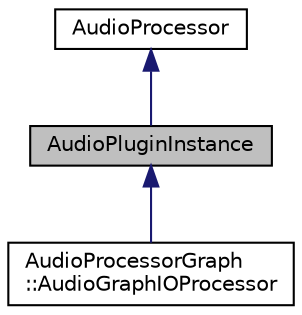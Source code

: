 digraph "AudioPluginInstance"
{
  bgcolor="transparent";
  edge [fontname="Helvetica",fontsize="10",labelfontname="Helvetica",labelfontsize="10"];
  node [fontname="Helvetica",fontsize="10",shape=record];
  Node0 [label="AudioPluginInstance",height=0.2,width=0.4,color="black", fillcolor="grey75", style="filled", fontcolor="black"];
  Node1 -> Node0 [dir="back",color="midnightblue",fontsize="10",style="solid",fontname="Helvetica"];
  Node1 [label="AudioProcessor",height=0.2,width=0.4,color="black",URL="$classAudioProcessor.html",tooltip="Base class for audio processing classes or plugins. "];
  Node0 -> Node2 [dir="back",color="midnightblue",fontsize="10",style="solid",fontname="Helvetica"];
  Node2 [label="AudioProcessorGraph\l::AudioGraphIOProcessor",height=0.2,width=0.4,color="black",URL="$classAudioProcessorGraph_1_1AudioGraphIOProcessor.html",tooltip="A special type of AudioProcessor that can live inside an AudioProcessorGraph in order to use the audi..."];
}
